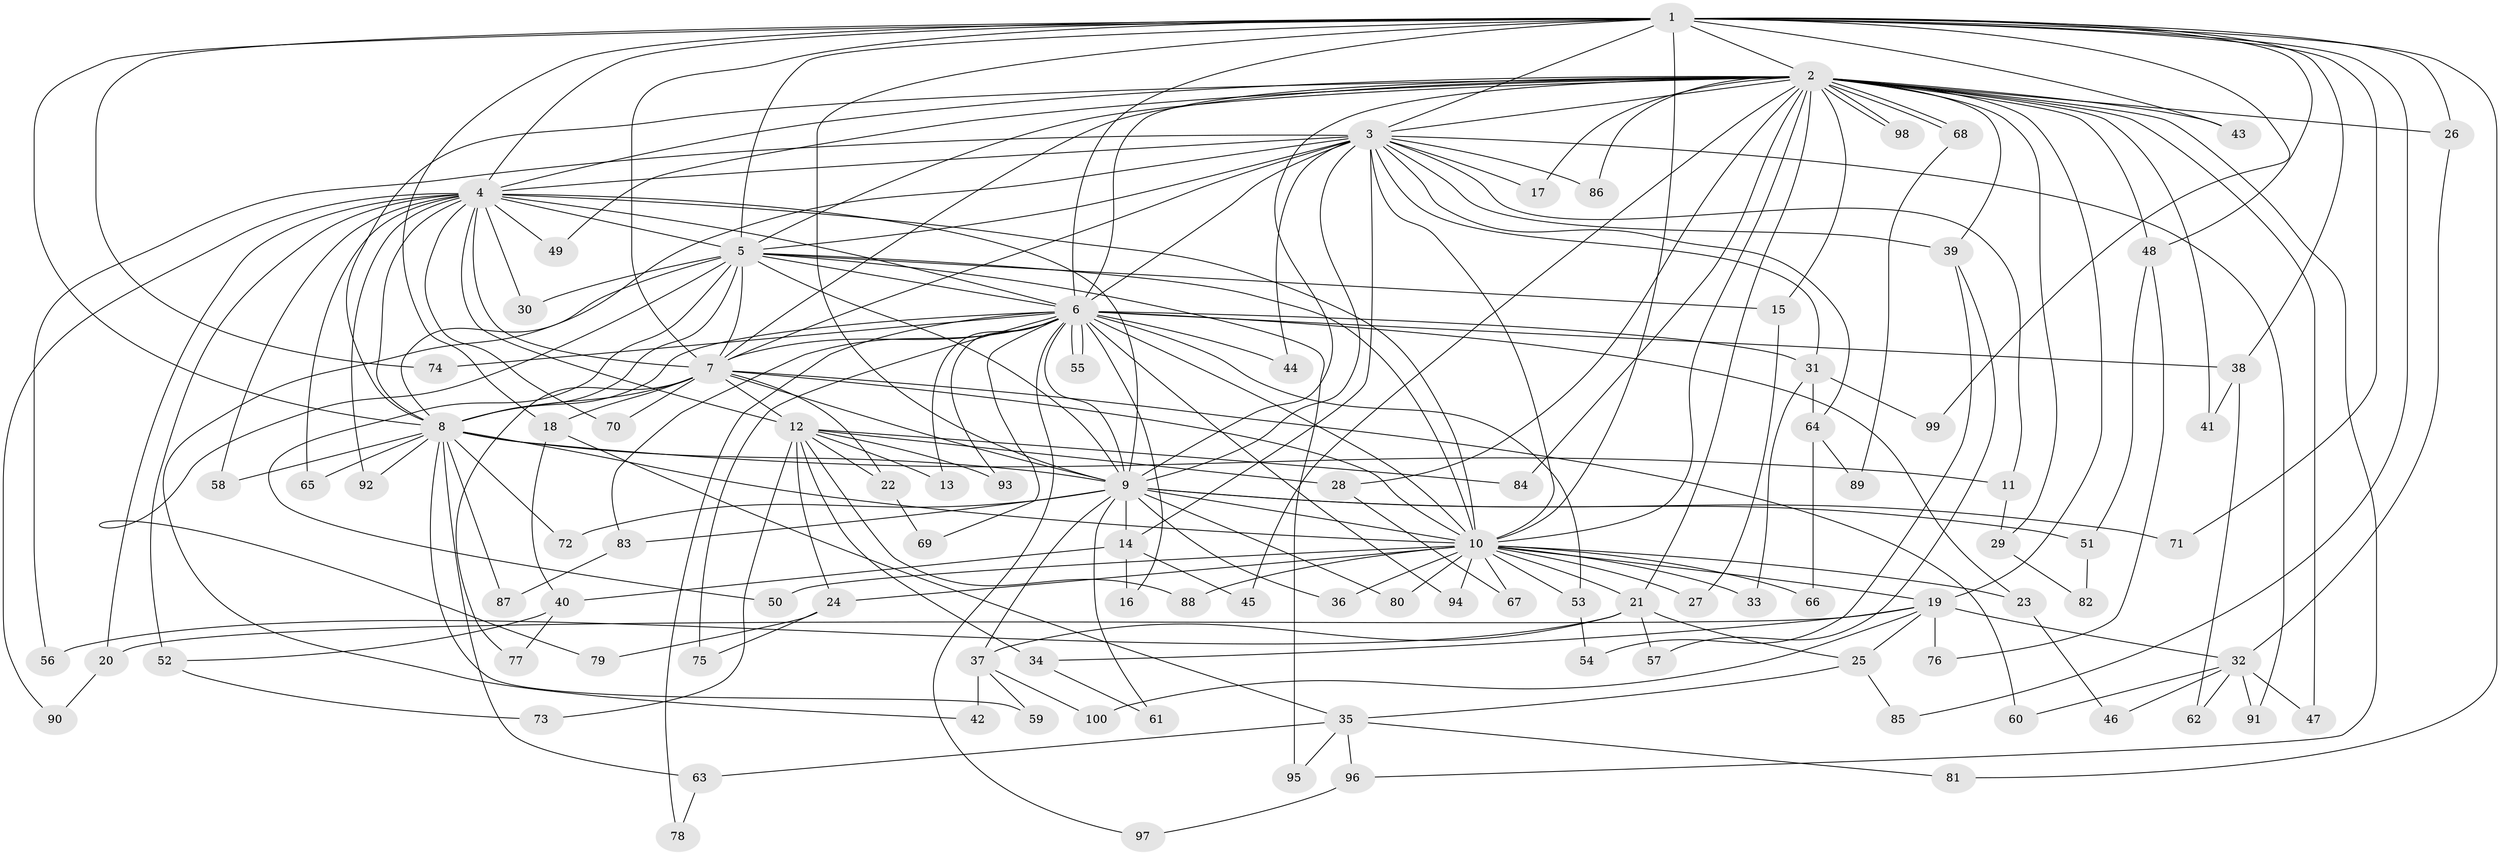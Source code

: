 // Generated by graph-tools (version 1.1) at 2025/38/02/21/25 10:38:52]
// undirected, 100 vertices, 225 edges
graph export_dot {
graph [start="1"]
  node [color=gray90,style=filled];
  1;
  2;
  3;
  4;
  5;
  6;
  7;
  8;
  9;
  10;
  11;
  12;
  13;
  14;
  15;
  16;
  17;
  18;
  19;
  20;
  21;
  22;
  23;
  24;
  25;
  26;
  27;
  28;
  29;
  30;
  31;
  32;
  33;
  34;
  35;
  36;
  37;
  38;
  39;
  40;
  41;
  42;
  43;
  44;
  45;
  46;
  47;
  48;
  49;
  50;
  51;
  52;
  53;
  54;
  55;
  56;
  57;
  58;
  59;
  60;
  61;
  62;
  63;
  64;
  65;
  66;
  67;
  68;
  69;
  70;
  71;
  72;
  73;
  74;
  75;
  76;
  77;
  78;
  79;
  80;
  81;
  82;
  83;
  84;
  85;
  86;
  87;
  88;
  89;
  90;
  91;
  92;
  93;
  94;
  95;
  96;
  97;
  98;
  99;
  100;
  1 -- 2;
  1 -- 3;
  1 -- 4;
  1 -- 5;
  1 -- 6;
  1 -- 7;
  1 -- 8;
  1 -- 9;
  1 -- 10;
  1 -- 18;
  1 -- 26;
  1 -- 38;
  1 -- 43;
  1 -- 48;
  1 -- 71;
  1 -- 74;
  1 -- 81;
  1 -- 85;
  1 -- 99;
  2 -- 3;
  2 -- 4;
  2 -- 5;
  2 -- 6;
  2 -- 7;
  2 -- 8;
  2 -- 9;
  2 -- 10;
  2 -- 15;
  2 -- 17;
  2 -- 19;
  2 -- 21;
  2 -- 26;
  2 -- 28;
  2 -- 29;
  2 -- 39;
  2 -- 41;
  2 -- 43;
  2 -- 45;
  2 -- 47;
  2 -- 48;
  2 -- 49;
  2 -- 68;
  2 -- 68;
  2 -- 84;
  2 -- 86;
  2 -- 96;
  2 -- 98;
  2 -- 98;
  3 -- 4;
  3 -- 5;
  3 -- 6;
  3 -- 7;
  3 -- 8;
  3 -- 9;
  3 -- 10;
  3 -- 11;
  3 -- 14;
  3 -- 17;
  3 -- 31;
  3 -- 39;
  3 -- 44;
  3 -- 56;
  3 -- 64;
  3 -- 86;
  3 -- 91;
  4 -- 5;
  4 -- 6;
  4 -- 7;
  4 -- 8;
  4 -- 9;
  4 -- 10;
  4 -- 12;
  4 -- 20;
  4 -- 30;
  4 -- 49;
  4 -- 52;
  4 -- 58;
  4 -- 65;
  4 -- 70;
  4 -- 90;
  4 -- 92;
  5 -- 6;
  5 -- 7;
  5 -- 8;
  5 -- 9;
  5 -- 10;
  5 -- 15;
  5 -- 30;
  5 -- 42;
  5 -- 50;
  5 -- 79;
  5 -- 95;
  6 -- 7;
  6 -- 8;
  6 -- 9;
  6 -- 10;
  6 -- 13;
  6 -- 16;
  6 -- 23;
  6 -- 31;
  6 -- 38;
  6 -- 44;
  6 -- 53;
  6 -- 55;
  6 -- 55;
  6 -- 69;
  6 -- 74;
  6 -- 75;
  6 -- 78;
  6 -- 83;
  6 -- 93;
  6 -- 94;
  6 -- 97;
  7 -- 8;
  7 -- 9;
  7 -- 10;
  7 -- 12;
  7 -- 18;
  7 -- 22;
  7 -- 60;
  7 -- 70;
  7 -- 77;
  8 -- 9;
  8 -- 10;
  8 -- 11;
  8 -- 58;
  8 -- 59;
  8 -- 63;
  8 -- 65;
  8 -- 72;
  8 -- 87;
  8 -- 92;
  9 -- 10;
  9 -- 14;
  9 -- 36;
  9 -- 37;
  9 -- 51;
  9 -- 61;
  9 -- 71;
  9 -- 72;
  9 -- 80;
  9 -- 83;
  10 -- 19;
  10 -- 21;
  10 -- 23;
  10 -- 24;
  10 -- 27;
  10 -- 33;
  10 -- 36;
  10 -- 50;
  10 -- 53;
  10 -- 66;
  10 -- 67;
  10 -- 80;
  10 -- 88;
  10 -- 94;
  11 -- 29;
  12 -- 13;
  12 -- 22;
  12 -- 24;
  12 -- 28;
  12 -- 34;
  12 -- 73;
  12 -- 84;
  12 -- 88;
  12 -- 93;
  14 -- 16;
  14 -- 40;
  14 -- 45;
  15 -- 27;
  18 -- 35;
  18 -- 40;
  19 -- 20;
  19 -- 25;
  19 -- 32;
  19 -- 34;
  19 -- 76;
  19 -- 100;
  20 -- 90;
  21 -- 25;
  21 -- 37;
  21 -- 56;
  21 -- 57;
  22 -- 69;
  23 -- 46;
  24 -- 75;
  24 -- 79;
  25 -- 35;
  25 -- 85;
  26 -- 32;
  28 -- 67;
  29 -- 82;
  31 -- 33;
  31 -- 64;
  31 -- 99;
  32 -- 46;
  32 -- 47;
  32 -- 60;
  32 -- 62;
  32 -- 91;
  34 -- 61;
  35 -- 63;
  35 -- 81;
  35 -- 95;
  35 -- 96;
  37 -- 42;
  37 -- 59;
  37 -- 100;
  38 -- 41;
  38 -- 62;
  39 -- 54;
  39 -- 57;
  40 -- 52;
  40 -- 77;
  48 -- 51;
  48 -- 76;
  51 -- 82;
  52 -- 73;
  53 -- 54;
  63 -- 78;
  64 -- 66;
  64 -- 89;
  68 -- 89;
  83 -- 87;
  96 -- 97;
}

